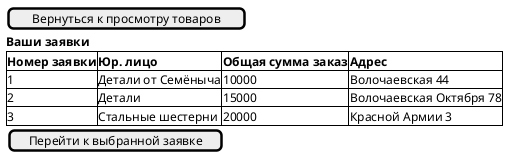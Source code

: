 @startsalt Отправление заявки
{
    [Вернуться к просмотру товаров]
    <b>Ваши заявки
    {#<b>Номер заявки|<b>Юр. лицо| <b>Общая сумма заказ| <b>Адрес
    1|Детали от Семёныча|10000|Волочаевская 44
    2|Детали|15000|Волочаевская Октября 78
    3|Стальные шестерни|20000|Красной Армии 3
    }
    {
        [Перейти к выбранной заявке]
    }
    
}
@endsalt